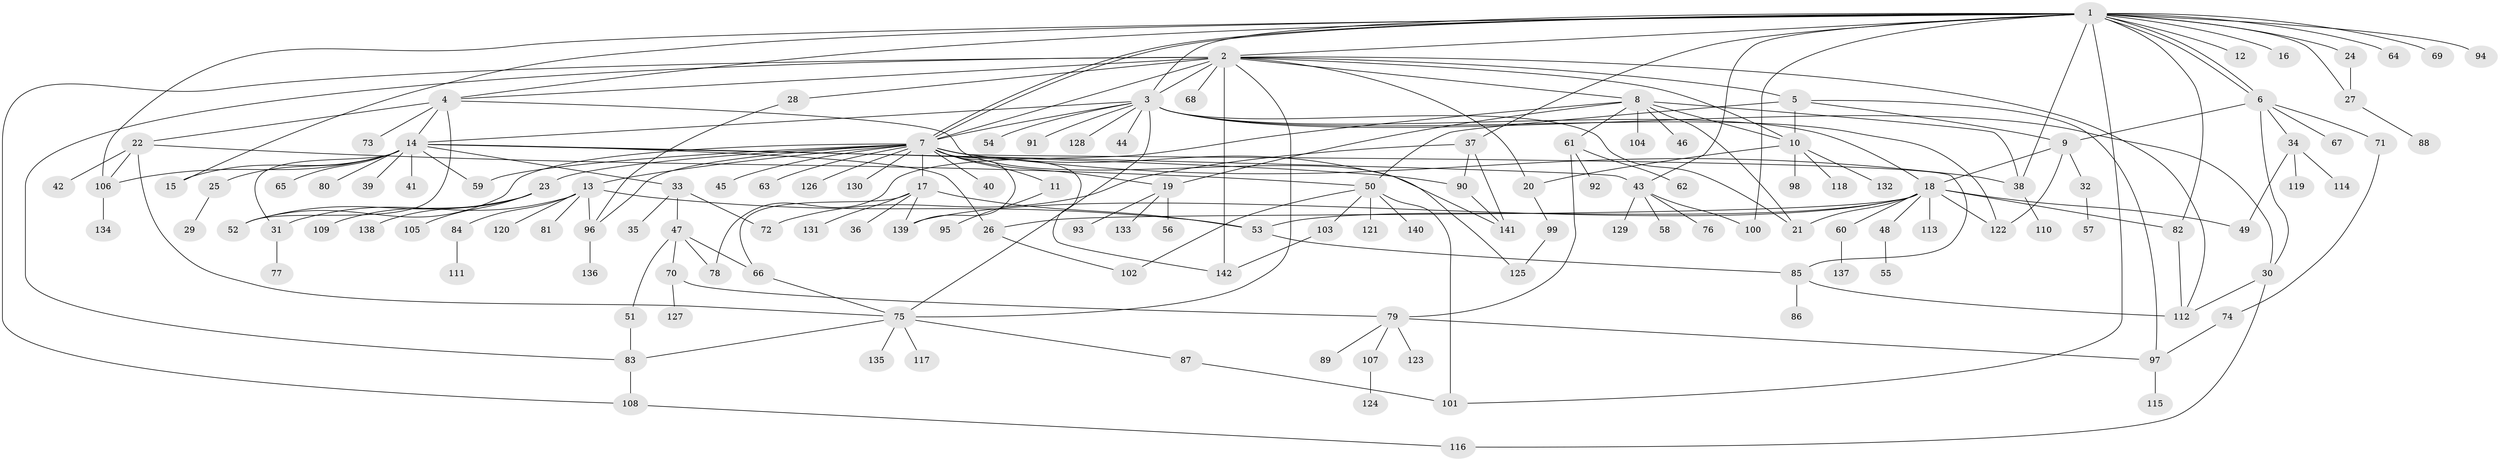 // coarse degree distribution, {20: 0.008695652173913044, 19: 0.008695652173913044, 26: 0.008695652173913044, 7: 0.02608695652173913, 5: 0.043478260869565216, 22: 0.008695652173913044, 14: 0.008695652173913044, 2: 0.1565217391304348, 1: 0.5130434782608696, 8: 0.017391304347826087, 4: 0.06086956521739131, 3: 0.12173913043478261, 10: 0.008695652173913044, 6: 0.008695652173913044}
// Generated by graph-tools (version 1.1) at 2025/41/03/06/25 10:41:48]
// undirected, 142 vertices, 207 edges
graph export_dot {
graph [start="1"]
  node [color=gray90,style=filled];
  1;
  2;
  3;
  4;
  5;
  6;
  7;
  8;
  9;
  10;
  11;
  12;
  13;
  14;
  15;
  16;
  17;
  18;
  19;
  20;
  21;
  22;
  23;
  24;
  25;
  26;
  27;
  28;
  29;
  30;
  31;
  32;
  33;
  34;
  35;
  36;
  37;
  38;
  39;
  40;
  41;
  42;
  43;
  44;
  45;
  46;
  47;
  48;
  49;
  50;
  51;
  52;
  53;
  54;
  55;
  56;
  57;
  58;
  59;
  60;
  61;
  62;
  63;
  64;
  65;
  66;
  67;
  68;
  69;
  70;
  71;
  72;
  73;
  74;
  75;
  76;
  77;
  78;
  79;
  80;
  81;
  82;
  83;
  84;
  85;
  86;
  87;
  88;
  89;
  90;
  91;
  92;
  93;
  94;
  95;
  96;
  97;
  98;
  99;
  100;
  101;
  102;
  103;
  104;
  105;
  106;
  107;
  108;
  109;
  110;
  111;
  112;
  113;
  114;
  115;
  116;
  117;
  118;
  119;
  120;
  121;
  122;
  123;
  124;
  125;
  126;
  127;
  128;
  129;
  130;
  131;
  132;
  133;
  134;
  135;
  136;
  137;
  138;
  139;
  140;
  141;
  142;
  1 -- 2;
  1 -- 3;
  1 -- 4;
  1 -- 6;
  1 -- 6;
  1 -- 7;
  1 -- 7;
  1 -- 12;
  1 -- 15;
  1 -- 16;
  1 -- 24;
  1 -- 27;
  1 -- 37;
  1 -- 38;
  1 -- 43;
  1 -- 64;
  1 -- 69;
  1 -- 82;
  1 -- 94;
  1 -- 100;
  1 -- 101;
  1 -- 106;
  2 -- 3;
  2 -- 4;
  2 -- 5;
  2 -- 7;
  2 -- 8;
  2 -- 10;
  2 -- 20;
  2 -- 28;
  2 -- 68;
  2 -- 75;
  2 -- 83;
  2 -- 108;
  2 -- 112;
  2 -- 142;
  3 -- 7;
  3 -- 14;
  3 -- 18;
  3 -- 21;
  3 -- 30;
  3 -- 44;
  3 -- 54;
  3 -- 75;
  3 -- 91;
  3 -- 122;
  3 -- 128;
  4 -- 14;
  4 -- 22;
  4 -- 52;
  4 -- 73;
  4 -- 125;
  5 -- 9;
  5 -- 10;
  5 -- 50;
  5 -- 97;
  6 -- 9;
  6 -- 30;
  6 -- 34;
  6 -- 67;
  6 -- 71;
  7 -- 11;
  7 -- 13;
  7 -- 17;
  7 -- 19;
  7 -- 23;
  7 -- 38;
  7 -- 40;
  7 -- 45;
  7 -- 52;
  7 -- 59;
  7 -- 63;
  7 -- 85;
  7 -- 96;
  7 -- 126;
  7 -- 130;
  7 -- 139;
  7 -- 141;
  7 -- 142;
  8 -- 10;
  8 -- 19;
  8 -- 21;
  8 -- 38;
  8 -- 46;
  8 -- 61;
  8 -- 78;
  8 -- 104;
  9 -- 18;
  9 -- 32;
  9 -- 122;
  10 -- 20;
  10 -- 98;
  10 -- 118;
  10 -- 132;
  11 -- 95;
  13 -- 31;
  13 -- 53;
  13 -- 81;
  13 -- 84;
  13 -- 96;
  13 -- 120;
  14 -- 15;
  14 -- 25;
  14 -- 26;
  14 -- 31;
  14 -- 33;
  14 -- 39;
  14 -- 41;
  14 -- 43;
  14 -- 59;
  14 -- 65;
  14 -- 80;
  14 -- 90;
  14 -- 106;
  17 -- 36;
  17 -- 53;
  17 -- 66;
  17 -- 131;
  17 -- 139;
  18 -- 21;
  18 -- 26;
  18 -- 48;
  18 -- 49;
  18 -- 53;
  18 -- 60;
  18 -- 82;
  18 -- 113;
  18 -- 122;
  18 -- 139;
  19 -- 56;
  19 -- 93;
  19 -- 133;
  20 -- 99;
  22 -- 42;
  22 -- 50;
  22 -- 75;
  22 -- 106;
  23 -- 52;
  23 -- 105;
  23 -- 109;
  23 -- 138;
  24 -- 27;
  25 -- 29;
  26 -- 102;
  27 -- 88;
  28 -- 96;
  30 -- 112;
  30 -- 116;
  31 -- 77;
  32 -- 57;
  33 -- 35;
  33 -- 47;
  33 -- 72;
  34 -- 49;
  34 -- 114;
  34 -- 119;
  37 -- 72;
  37 -- 90;
  37 -- 141;
  38 -- 110;
  43 -- 58;
  43 -- 76;
  43 -- 100;
  43 -- 129;
  47 -- 51;
  47 -- 66;
  47 -- 70;
  47 -- 78;
  48 -- 55;
  50 -- 101;
  50 -- 102;
  50 -- 103;
  50 -- 121;
  50 -- 140;
  51 -- 83;
  53 -- 85;
  60 -- 137;
  61 -- 62;
  61 -- 79;
  61 -- 92;
  66 -- 75;
  70 -- 79;
  70 -- 127;
  71 -- 74;
  74 -- 97;
  75 -- 83;
  75 -- 87;
  75 -- 117;
  75 -- 135;
  79 -- 89;
  79 -- 97;
  79 -- 107;
  79 -- 123;
  82 -- 112;
  83 -- 108;
  84 -- 111;
  85 -- 86;
  85 -- 112;
  87 -- 101;
  90 -- 141;
  96 -- 136;
  97 -- 115;
  99 -- 125;
  103 -- 142;
  106 -- 134;
  107 -- 124;
  108 -- 116;
}
